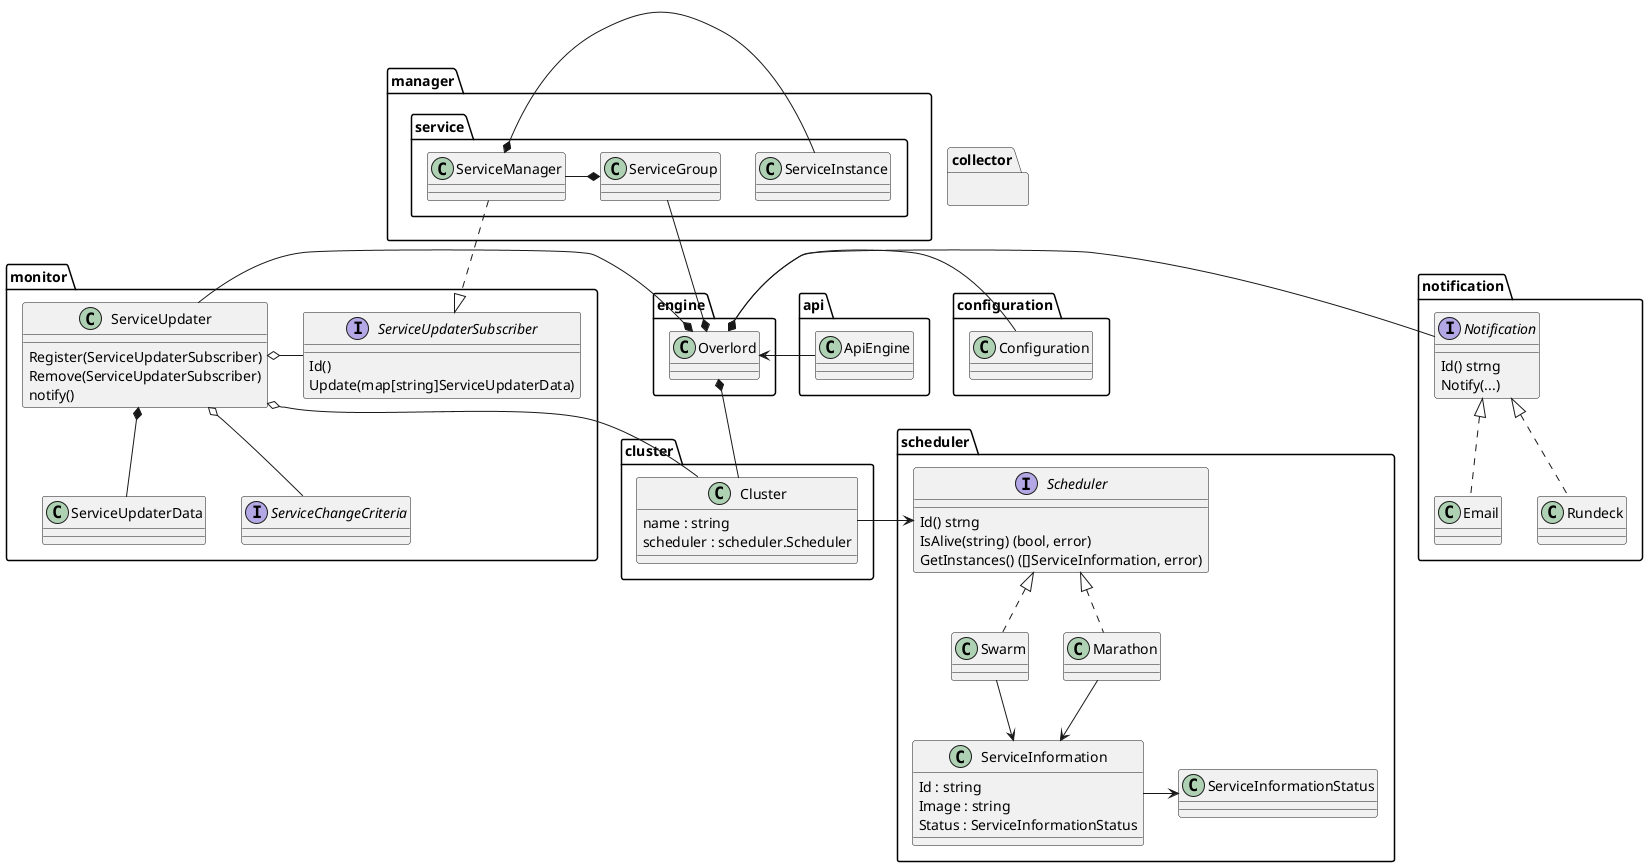 @startuml
package manager {

    package service {
        class ServiceGroup
        class ServiceManager
        class ServiceInstance

        ServiceGroup *- ServiceManager
        ServiceManager *- ServiceInstance
    }
}

package engine {
    class Overlord
}

package configuration {
  class Configuration
}

package cluster {
    class Cluster {
        name : string
        scheduler : scheduler.Scheduler
    }
}

package monitor {
    class ServiceUpdater {
        Register(ServiceUpdaterSubscriber)
        Remove(ServiceUpdaterSubscriber)
        notify()
    }
    interface ServiceUpdaterSubscriber {
        Id()
        Update(map[string]ServiceUpdaterData)
    }
    class ServiceUpdaterData
    interface ServiceChangeCriteria

    ServiceUpdater o- ServiceUpdaterSubscriber
    ServiceUpdater *-- ServiceUpdaterData
    ServiceUpdater o-- ServiceChangeCriteria
}

package collector {
}

package notification {
    interface Notification {
        Id() strng
        Notify(...)
    }

    class Email
    class Rundeck

    Notification <|.. Email
    Notification <|.. Rundeck
}

package api {
  class ApiEngine
}

package scheduler {
    interface Scheduler {
        Id() strng
        IsAlive(string) (bool, error)
        GetInstances() ([]ServiceInformation, error)
    }

    class ServiceInformation {
        Id : string
        Image : string
        Status : ServiceInformationStatus
    }

    class Swarm
    class Marathon
    class ServiceInformationStatus

    Scheduler <|.. Swarm
    Scheduler <|.. Marathon

    Swarm --> ServiceInformation
    Marathon --> ServiceInformation
    ServiceInformation -> ServiceInformationStatus
}

ApiEngine -> Overlord

ServiceManager ..|> ServiceUpdaterSubscriber
ServiceGroup -* Overlord


Overlord *- ServiceUpdater
Overlord *- Cluster
Overlord o- Configuration
Overlord *- Notification

Cluster -> Scheduler
ServiceUpdater o-- Cluster
@enduml
